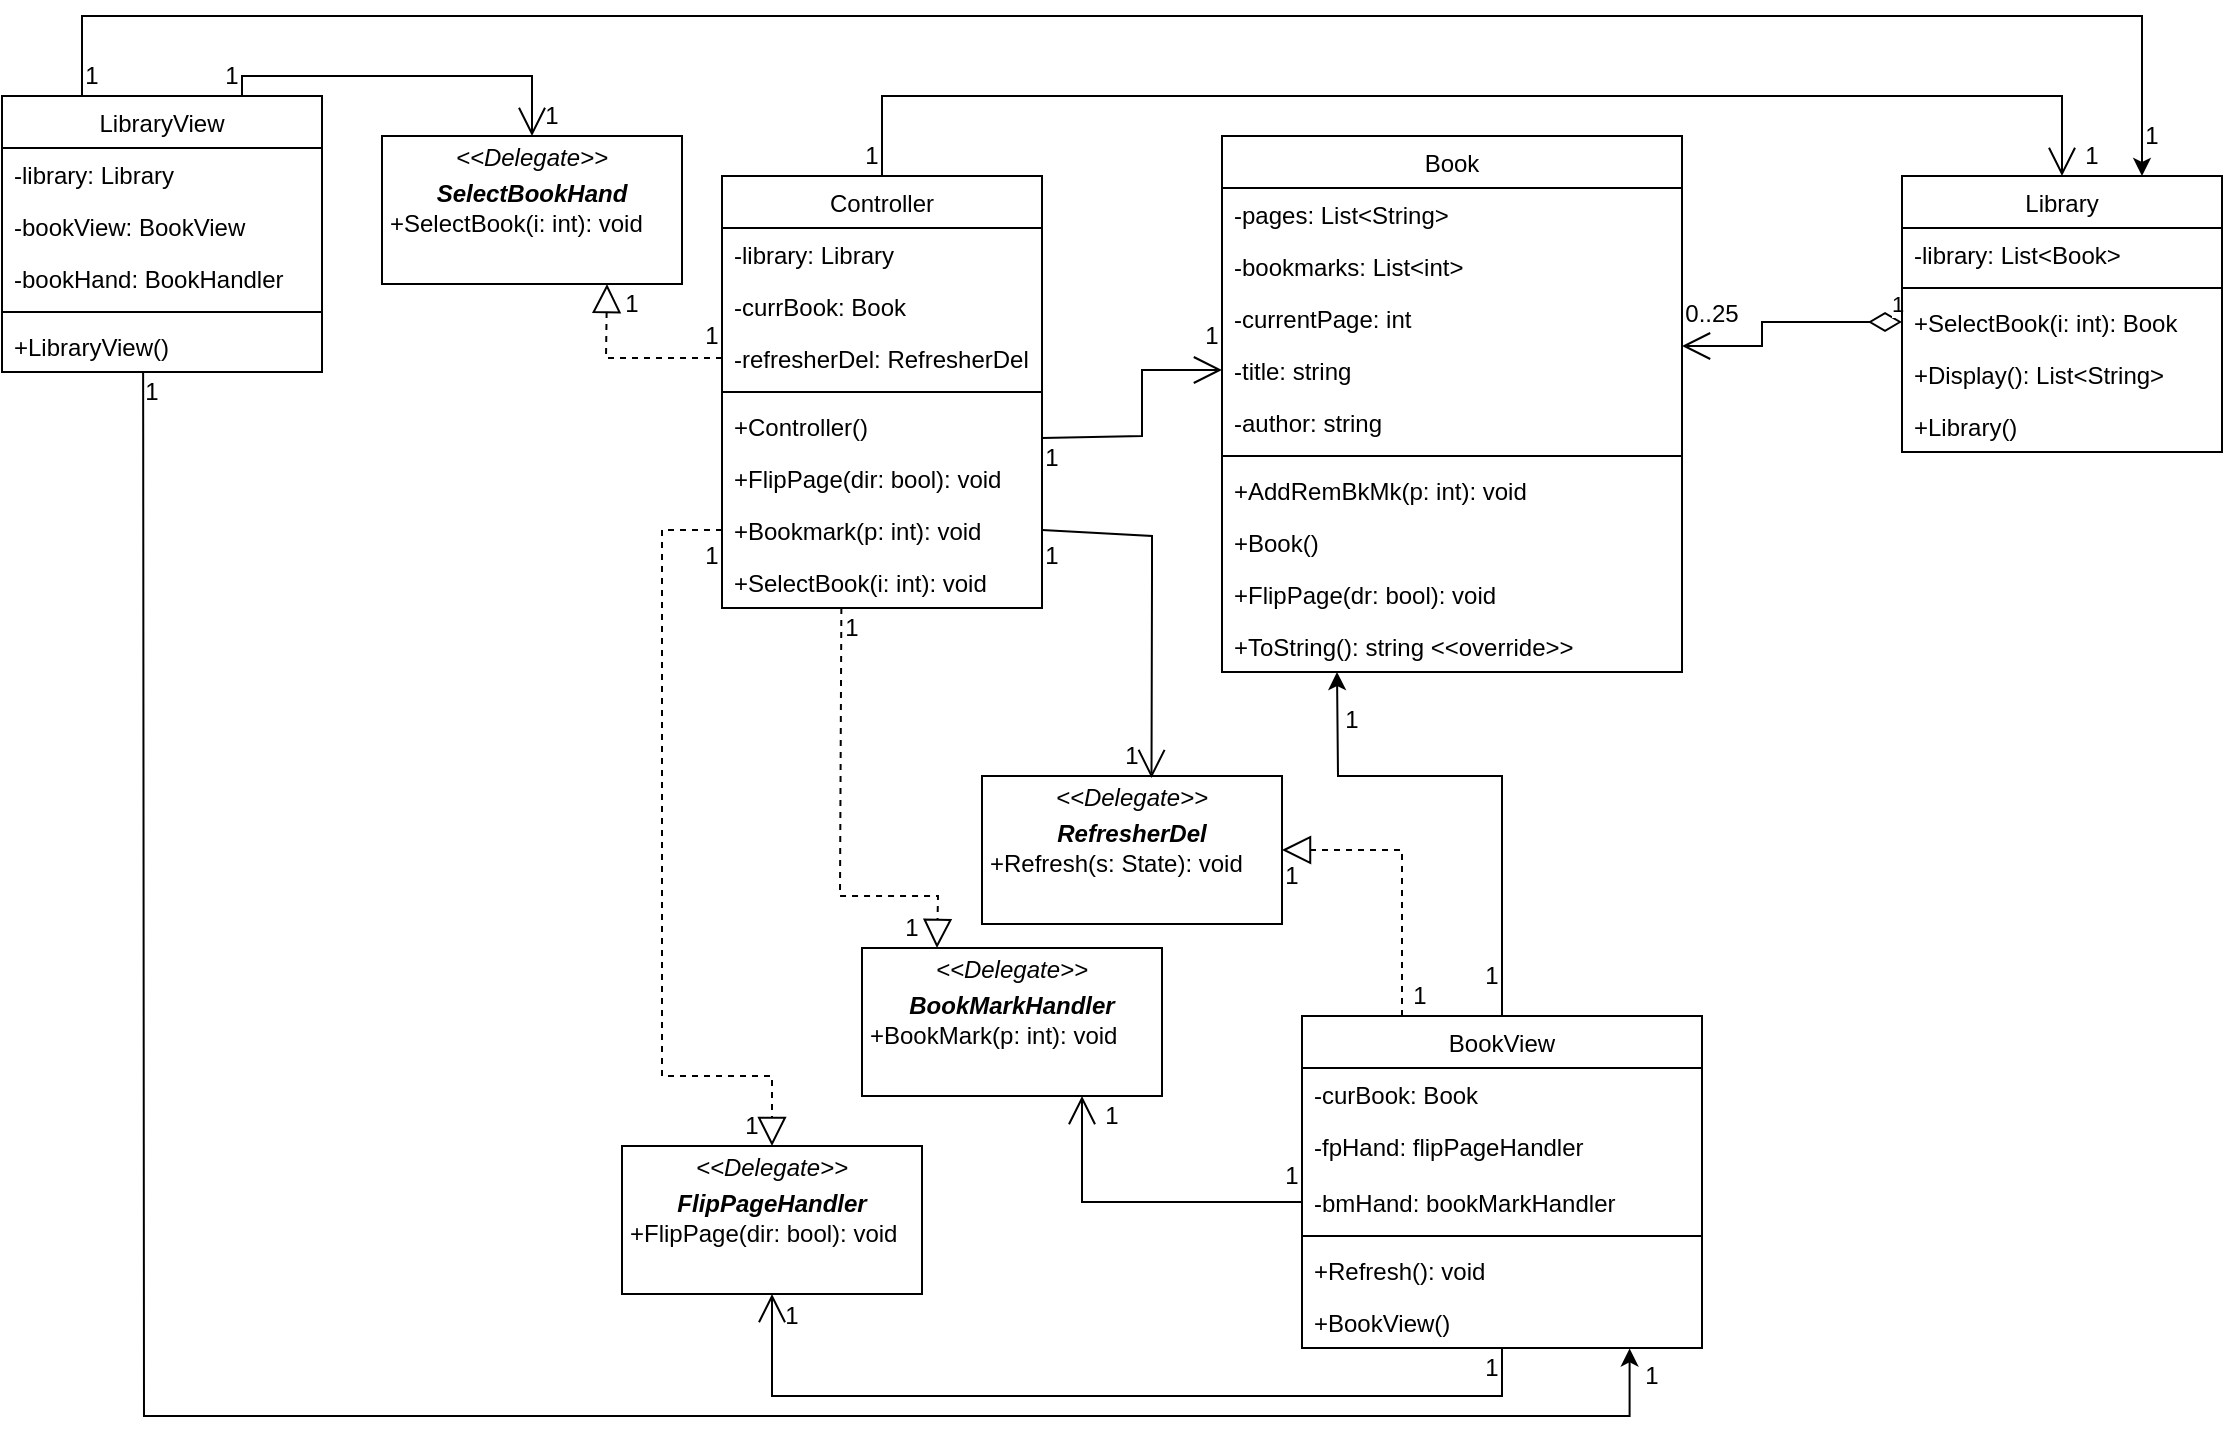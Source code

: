 <mxfile version="16.5.6" type="device"><diagram id="C5RBs43oDa-KdzZeNtuy" name="Page-1"><mxGraphModel dx="2424" dy="1998" grid="1" gridSize="10" guides="1" tooltips="1" connect="1" arrows="1" fold="1" page="1" pageScale="1" pageWidth="827" pageHeight="1169" math="0" shadow="0"><root><mxCell id="WIyWlLk6GJQsqaUBKTNV-0"/><mxCell id="WIyWlLk6GJQsqaUBKTNV-1" parent="WIyWlLk6GJQsqaUBKTNV-0"/><mxCell id="zkfFHV4jXpPFQw0GAbJ--6" value="BookView" style="swimlane;fontStyle=0;align=center;verticalAlign=top;childLayout=stackLayout;horizontal=1;startSize=26;horizontalStack=0;resizeParent=1;resizeLast=0;collapsible=1;marginBottom=0;rounded=0;shadow=0;strokeWidth=1;" parent="WIyWlLk6GJQsqaUBKTNV-1" vertex="1"><mxGeometry x="350" y="480" width="200" height="166" as="geometry"><mxRectangle x="130" y="380" width="160" height="26" as="alternateBounds"/></mxGeometry></mxCell><mxCell id="zkfFHV4jXpPFQw0GAbJ--8" value="-curBook: Book" style="text;align=left;verticalAlign=top;spacingLeft=4;spacingRight=4;overflow=hidden;rotatable=0;points=[[0,0.5],[1,0.5]];portConstraint=eastwest;rounded=0;shadow=0;html=0;" parent="zkfFHV4jXpPFQw0GAbJ--6" vertex="1"><mxGeometry y="26" width="200" height="26" as="geometry"/></mxCell><mxCell id="kKATzDtQ06_MXmmMMDZ5-18" value="-fpHand: flipPageHandler" style="text;strokeColor=none;fillColor=none;align=left;verticalAlign=top;spacingLeft=4;spacingRight=4;overflow=hidden;rotatable=0;points=[[0,0.5],[1,0.5]];portConstraint=eastwest;" parent="zkfFHV4jXpPFQw0GAbJ--6" vertex="1"><mxGeometry y="52" width="200" height="28" as="geometry"/></mxCell><mxCell id="kKATzDtQ06_MXmmMMDZ5-19" value="-bmHand: bookMarkHandler" style="text;strokeColor=none;fillColor=none;align=left;verticalAlign=top;spacingLeft=4;spacingRight=4;overflow=hidden;rotatable=0;points=[[0,0.5],[1,0.5]];portConstraint=eastwest;" parent="zkfFHV4jXpPFQw0GAbJ--6" vertex="1"><mxGeometry y="80" width="200" height="26" as="geometry"/></mxCell><mxCell id="ePOJfyZOBA0AEGsblm17-55" value="" style="line;strokeWidth=1;fillColor=none;align=left;verticalAlign=middle;spacingTop=-1;spacingLeft=3;spacingRight=3;rotatable=0;labelPosition=right;points=[];portConstraint=eastwest;" vertex="1" parent="zkfFHV4jXpPFQw0GAbJ--6"><mxGeometry y="106" width="200" height="8" as="geometry"/></mxCell><mxCell id="ePOJfyZOBA0AEGsblm17-0" value="+Refresh(): void" style="text;strokeColor=none;fillColor=none;align=left;verticalAlign=top;spacingLeft=4;spacingRight=4;overflow=hidden;rotatable=0;points=[[0,0.5],[1,0.5]];portConstraint=eastwest;" vertex="1" parent="zkfFHV4jXpPFQw0GAbJ--6"><mxGeometry y="114" width="200" height="26" as="geometry"/></mxCell><mxCell id="ePOJfyZOBA0AEGsblm17-74" value="+BookView()" style="text;strokeColor=none;fillColor=none;align=left;verticalAlign=top;spacingLeft=4;spacingRight=4;overflow=hidden;rotatable=0;points=[[0,0.5],[1,0.5]];portConstraint=eastwest;" vertex="1" parent="zkfFHV4jXpPFQw0GAbJ--6"><mxGeometry y="140" width="200" height="26" as="geometry"/></mxCell><mxCell id="zkfFHV4jXpPFQw0GAbJ--17" value="Book" style="swimlane;fontStyle=0;align=center;verticalAlign=top;childLayout=stackLayout;horizontal=1;startSize=26;horizontalStack=0;resizeParent=1;resizeLast=0;collapsible=1;marginBottom=0;rounded=0;shadow=0;strokeWidth=1;" parent="WIyWlLk6GJQsqaUBKTNV-1" vertex="1"><mxGeometry x="310" y="40" width="230" height="268" as="geometry"><mxRectangle x="550" y="140" width="160" height="26" as="alternateBounds"/></mxGeometry></mxCell><mxCell id="zkfFHV4jXpPFQw0GAbJ--18" value="-pages: List&lt;String&gt;" style="text;align=left;verticalAlign=top;spacingLeft=4;spacingRight=4;overflow=hidden;rotatable=0;points=[[0,0.5],[1,0.5]];portConstraint=eastwest;" parent="zkfFHV4jXpPFQw0GAbJ--17" vertex="1"><mxGeometry y="26" width="230" height="26" as="geometry"/></mxCell><mxCell id="kKATzDtQ06_MXmmMMDZ5-2" value="-bookmarks: List&lt;int&gt;" style="text;strokeColor=none;fillColor=none;align=left;verticalAlign=top;spacingLeft=4;spacingRight=4;overflow=hidden;rotatable=0;points=[[0,0.5],[1,0.5]];portConstraint=eastwest;" parent="zkfFHV4jXpPFQw0GAbJ--17" vertex="1"><mxGeometry y="52" width="230" height="26" as="geometry"/></mxCell><mxCell id="kKATzDtQ06_MXmmMMDZ5-8" value="-currentPage: int" style="text;strokeColor=none;fillColor=none;align=left;verticalAlign=top;spacingLeft=4;spacingRight=4;overflow=hidden;rotatable=0;points=[[0,0.5],[1,0.5]];portConstraint=eastwest;" parent="zkfFHV4jXpPFQw0GAbJ--17" vertex="1"><mxGeometry y="78" width="230" height="26" as="geometry"/></mxCell><mxCell id="ePOJfyZOBA0AEGsblm17-72" value="-title: string" style="text;strokeColor=none;fillColor=none;align=left;verticalAlign=top;spacingLeft=4;spacingRight=4;overflow=hidden;rotatable=0;points=[[0,0.5],[1,0.5]];portConstraint=eastwest;" vertex="1" parent="zkfFHV4jXpPFQw0GAbJ--17"><mxGeometry y="104" width="230" height="26" as="geometry"/></mxCell><mxCell id="kKATzDtQ06_MXmmMMDZ5-14" value="-author: string" style="text;strokeColor=none;fillColor=none;align=left;verticalAlign=top;spacingLeft=4;spacingRight=4;overflow=hidden;rotatable=0;points=[[0,0.5],[1,0.5]];portConstraint=eastwest;" parent="zkfFHV4jXpPFQw0GAbJ--17" vertex="1"><mxGeometry y="130" width="230" height="26" as="geometry"/></mxCell><mxCell id="zkfFHV4jXpPFQw0GAbJ--23" value="" style="line;html=1;strokeWidth=1;align=left;verticalAlign=middle;spacingTop=-1;spacingLeft=3;spacingRight=3;rotatable=0;labelPosition=right;points=[];portConstraint=eastwest;" parent="zkfFHV4jXpPFQw0GAbJ--17" vertex="1"><mxGeometry y="156" width="230" height="8" as="geometry"/></mxCell><mxCell id="kKATzDtQ06_MXmmMMDZ5-16" value="+AddRemBkMk(p: int): void" style="text;strokeColor=none;fillColor=none;align=left;verticalAlign=top;spacingLeft=4;spacingRight=4;overflow=hidden;rotatable=0;points=[[0,0.5],[1,0.5]];portConstraint=eastwest;" parent="zkfFHV4jXpPFQw0GAbJ--17" vertex="1"><mxGeometry y="164" width="230" height="26" as="geometry"/></mxCell><mxCell id="kKATzDtQ06_MXmmMMDZ5-15" value="+Book()" style="text;strokeColor=none;fillColor=none;align=left;verticalAlign=top;spacingLeft=4;spacingRight=4;overflow=hidden;rotatable=0;points=[[0,0.5],[1,0.5]];portConstraint=eastwest;" parent="zkfFHV4jXpPFQw0GAbJ--17" vertex="1"><mxGeometry y="190" width="230" height="26" as="geometry"/></mxCell><mxCell id="kKATzDtQ06_MXmmMMDZ5-17" value="+FlipPage(dr: bool): void" style="text;strokeColor=none;fillColor=none;align=left;verticalAlign=top;spacingLeft=4;spacingRight=4;overflow=hidden;rotatable=0;points=[[0,0.5],[1,0.5]];portConstraint=eastwest;" parent="zkfFHV4jXpPFQw0GAbJ--17" vertex="1"><mxGeometry y="216" width="230" height="26" as="geometry"/></mxCell><mxCell id="ePOJfyZOBA0AEGsblm17-44" value="+ToString(): string &lt;&lt;override&gt;&gt;" style="text;strokeColor=none;fillColor=none;align=left;verticalAlign=top;spacingLeft=4;spacingRight=4;overflow=hidden;rotatable=0;points=[[0,0.5],[1,0.5]];portConstraint=eastwest;" vertex="1" parent="zkfFHV4jXpPFQw0GAbJ--17"><mxGeometry y="242" width="230" height="26" as="geometry"/></mxCell><mxCell id="kKATzDtQ06_MXmmMMDZ5-21" value="" style="endArrow=classic;html=1;rounded=0;exitX=0.5;exitY=0;exitDx=0;exitDy=0;entryX=0.25;entryY=1;entryDx=0;entryDy=0;" parent="WIyWlLk6GJQsqaUBKTNV-1" source="zkfFHV4jXpPFQw0GAbJ--6" target="zkfFHV4jXpPFQw0GAbJ--17" edge="1"><mxGeometry width="50" height="50" relative="1" as="geometry"><mxPoint x="390" y="470" as="sourcePoint"/><mxPoint x="490" y="390" as="targetPoint"/><Array as="points"><mxPoint x="450" y="360"/><mxPoint x="368" y="360"/></Array></mxGeometry></mxCell><mxCell id="kKATzDtQ06_MXmmMMDZ5-22" value="Controller" style="swimlane;fontStyle=0;align=center;verticalAlign=top;childLayout=stackLayout;horizontal=1;startSize=26;horizontalStack=0;resizeParent=1;resizeParentMax=0;resizeLast=0;collapsible=1;marginBottom=0;" parent="WIyWlLk6GJQsqaUBKTNV-1" vertex="1"><mxGeometry x="60" y="60" width="160" height="216" as="geometry"/></mxCell><mxCell id="kKATzDtQ06_MXmmMMDZ5-23" value="-library: Library" style="text;strokeColor=none;fillColor=none;align=left;verticalAlign=top;spacingLeft=4;spacingRight=4;overflow=hidden;rotatable=0;points=[[0,0.5],[1,0.5]];portConstraint=eastwest;" parent="kKATzDtQ06_MXmmMMDZ5-22" vertex="1"><mxGeometry y="26" width="160" height="26" as="geometry"/></mxCell><mxCell id="kKATzDtQ06_MXmmMMDZ5-34" value="-currBook: Book" style="text;strokeColor=none;fillColor=none;align=left;verticalAlign=top;spacingLeft=4;spacingRight=4;overflow=hidden;rotatable=0;points=[[0,0.5],[1,0.5]];portConstraint=eastwest;" parent="kKATzDtQ06_MXmmMMDZ5-22" vertex="1"><mxGeometry y="52" width="160" height="26" as="geometry"/></mxCell><mxCell id="ePOJfyZOBA0AEGsblm17-54" value="-refresherDel: RefresherDel" style="text;strokeColor=none;fillColor=none;align=left;verticalAlign=top;spacingLeft=4;spacingRight=4;overflow=hidden;rotatable=0;points=[[0,0.5],[1,0.5]];portConstraint=eastwest;" vertex="1" parent="kKATzDtQ06_MXmmMMDZ5-22"><mxGeometry y="78" width="160" height="26" as="geometry"/></mxCell><mxCell id="kKATzDtQ06_MXmmMMDZ5-24" value="" style="line;strokeWidth=1;fillColor=none;align=left;verticalAlign=middle;spacingTop=-1;spacingLeft=3;spacingRight=3;rotatable=0;labelPosition=right;points=[];portConstraint=eastwest;" parent="kKATzDtQ06_MXmmMMDZ5-22" vertex="1"><mxGeometry y="104" width="160" height="8" as="geometry"/></mxCell><mxCell id="kKATzDtQ06_MXmmMMDZ5-25" value="+Controller()" style="text;strokeColor=none;fillColor=none;align=left;verticalAlign=top;spacingLeft=4;spacingRight=4;overflow=hidden;rotatable=0;points=[[0,0.5],[1,0.5]];portConstraint=eastwest;" parent="kKATzDtQ06_MXmmMMDZ5-22" vertex="1"><mxGeometry y="112" width="160" height="26" as="geometry"/></mxCell><mxCell id="ePOJfyZOBA0AEGsblm17-26" value="+FlipPage(dir: bool): void" style="text;strokeColor=none;fillColor=none;align=left;verticalAlign=top;spacingLeft=4;spacingRight=4;overflow=hidden;rotatable=0;points=[[0,0.5],[1,0.5]];portConstraint=eastwest;" vertex="1" parent="kKATzDtQ06_MXmmMMDZ5-22"><mxGeometry y="138" width="160" height="26" as="geometry"/></mxCell><mxCell id="ePOJfyZOBA0AEGsblm17-32" value="+Bookmark(p: int): void" style="text;strokeColor=none;fillColor=none;align=left;verticalAlign=top;spacingLeft=4;spacingRight=4;overflow=hidden;rotatable=0;points=[[0,0.5],[1,0.5]];portConstraint=eastwest;" vertex="1" parent="kKATzDtQ06_MXmmMMDZ5-22"><mxGeometry y="164" width="160" height="26" as="geometry"/></mxCell><mxCell id="ePOJfyZOBA0AEGsblm17-43" value="+SelectBook(i: int): void" style="text;strokeColor=none;fillColor=none;align=left;verticalAlign=top;spacingLeft=4;spacingRight=4;overflow=hidden;rotatable=0;points=[[0,0.5],[1,0.5]];portConstraint=eastwest;" vertex="1" parent="kKATzDtQ06_MXmmMMDZ5-22"><mxGeometry y="190" width="160" height="26" as="geometry"/></mxCell><mxCell id="kKATzDtQ06_MXmmMMDZ5-26" value="1" style="endArrow=open;html=1;endSize=12;startArrow=diamondThin;startSize=14;startFill=0;edgeStyle=orthogonalEdgeStyle;align=left;verticalAlign=bottom;rounded=0;exitX=0;exitY=0.5;exitDx=0;exitDy=0;" parent="WIyWlLk6GJQsqaUBKTNV-1" source="zkfFHV4jXpPFQw0GAbJ--5" edge="1"><mxGeometry x="-0.877" relative="1" as="geometry"><mxPoint x="620" y="160" as="sourcePoint"/><mxPoint x="540" y="145" as="targetPoint"/><Array as="points"><mxPoint x="580" y="133"/><mxPoint x="580" y="145"/><mxPoint x="540" y="145"/></Array><mxPoint as="offset"/></mxGeometry></mxCell><mxCell id="kKATzDtQ06_MXmmMMDZ5-27" value="" style="endArrow=open;endFill=1;endSize=12;html=1;rounded=0;exitX=0.5;exitY=0;exitDx=0;exitDy=0;entryX=0.5;entryY=0;entryDx=0;entryDy=0;" parent="WIyWlLk6GJQsqaUBKTNV-1" source="kKATzDtQ06_MXmmMMDZ5-22" target="zkfFHV4jXpPFQw0GAbJ--0" edge="1"><mxGeometry width="160" relative="1" as="geometry"><mxPoint x="30" y="300" as="sourcePoint"/><mxPoint x="190" y="300" as="targetPoint"/><Array as="points"><mxPoint x="140" y="20"/><mxPoint x="170" y="20"/><mxPoint x="730" y="20"/></Array></mxGeometry></mxCell><mxCell id="kKATzDtQ06_MXmmMMDZ5-30" value="&lt;p style=&quot;margin: 0px ; margin-top: 4px ; text-align: center&quot;&gt;&lt;i&gt;&amp;lt;&amp;lt;Delegate&amp;gt;&amp;gt;&lt;/i&gt;&lt;br&gt;&lt;/p&gt;&lt;p style=&quot;margin: 0px ; margin-top: 4px ; text-align: center&quot;&gt;&lt;i&gt;&lt;b&gt;FlipPageHandler&lt;/b&gt;&lt;/i&gt;&lt;/p&gt;&lt;p style=&quot;margin: 0px ; margin-left: 4px&quot;&gt;&lt;span&gt;+FlipPage(dir: bool): void&lt;/span&gt;&lt;/p&gt;" style="verticalAlign=top;align=left;overflow=fill;fontSize=12;fontFamily=Helvetica;html=1;" parent="WIyWlLk6GJQsqaUBKTNV-1" vertex="1"><mxGeometry x="10" y="545" width="150" height="74" as="geometry"/></mxCell><mxCell id="kKATzDtQ06_MXmmMMDZ5-31" value="" style="endArrow=block;dashed=1;endFill=0;endSize=12;html=1;rounded=0;entryX=0.5;entryY=0;entryDx=0;entryDy=0;exitX=0;exitY=0.5;exitDx=0;exitDy=0;" parent="WIyWlLk6GJQsqaUBKTNV-1" source="ePOJfyZOBA0AEGsblm17-32" target="kKATzDtQ06_MXmmMMDZ5-30" edge="1"><mxGeometry width="160" relative="1" as="geometry"><mxPoint x="60" y="440" as="sourcePoint"/><mxPoint x="220" y="440" as="targetPoint"/><Array as="points"><mxPoint x="30" y="237"/><mxPoint x="30" y="510"/><mxPoint x="85" y="510"/></Array></mxGeometry></mxCell><mxCell id="kKATzDtQ06_MXmmMMDZ5-32" value="" style="endArrow=open;endFill=1;endSize=12;html=1;rounded=0;entryX=0.5;entryY=1;entryDx=0;entryDy=0;exitX=0.5;exitY=1;exitDx=0;exitDy=0;" parent="WIyWlLk6GJQsqaUBKTNV-1" source="zkfFHV4jXpPFQw0GAbJ--6" target="kKATzDtQ06_MXmmMMDZ5-30" edge="1"><mxGeometry width="160" relative="1" as="geometry"><mxPoint x="270" y="610" as="sourcePoint"/><mxPoint x="260" y="460" as="targetPoint"/><Array as="points"><mxPoint x="450" y="670"/><mxPoint x="85" y="670"/></Array></mxGeometry></mxCell><mxCell id="kKATzDtQ06_MXmmMMDZ5-33" value="&lt;p style=&quot;margin: 0px ; margin-top: 4px ; text-align: center&quot;&gt;&lt;i&gt;&amp;lt;&amp;lt;Delegate&amp;gt;&amp;gt;&lt;/i&gt;&lt;br&gt;&lt;/p&gt;&lt;p style=&quot;margin: 0px ; margin-top: 4px ; text-align: center&quot;&gt;&lt;i&gt;&lt;b&gt;RefresherDel&lt;/b&gt;&lt;/i&gt;&lt;/p&gt;&lt;p style=&quot;margin: 0px ; margin-left: 4px&quot;&gt;&lt;span&gt;+Refresh(s: State): void&lt;/span&gt;&lt;/p&gt;" style="verticalAlign=top;align=left;overflow=fill;fontSize=12;fontFamily=Helvetica;html=1;" parent="WIyWlLk6GJQsqaUBKTNV-1" vertex="1"><mxGeometry x="190" y="360" width="150" height="74" as="geometry"/></mxCell><mxCell id="kKATzDtQ06_MXmmMMDZ5-36" value="" style="endArrow=block;dashed=1;endFill=0;endSize=12;html=1;rounded=0;entryX=1;entryY=0.5;entryDx=0;entryDy=0;exitX=0.25;exitY=0;exitDx=0;exitDy=0;" parent="WIyWlLk6GJQsqaUBKTNV-1" source="zkfFHV4jXpPFQw0GAbJ--6" target="kKATzDtQ06_MXmmMMDZ5-33" edge="1"><mxGeometry width="160" relative="1" as="geometry"><mxPoint x="114.48" y="252.212" as="sourcePoint"/><mxPoint x="115" y="450" as="targetPoint"/><Array as="points"><mxPoint x="400" y="397"/></Array></mxGeometry></mxCell><mxCell id="kKATzDtQ06_MXmmMMDZ5-37" value="" style="endArrow=open;endFill=1;endSize=12;html=1;rounded=0;entryX=0.565;entryY=0.014;entryDx=0;entryDy=0;entryPerimeter=0;exitX=1;exitY=0.5;exitDx=0;exitDy=0;" parent="WIyWlLk6GJQsqaUBKTNV-1" source="ePOJfyZOBA0AEGsblm17-32" target="kKATzDtQ06_MXmmMMDZ5-33" edge="1"><mxGeometry width="160" relative="1" as="geometry"><mxPoint x="60" y="185" as="sourcePoint"/><mxPoint x="390" y="260" as="targetPoint"/><Array as="points"><mxPoint x="275" y="240"/><mxPoint x="275" y="260"/></Array></mxGeometry></mxCell><mxCell id="ePOJfyZOBA0AEGsblm17-3" value="0..25" style="text;html=1;strokeColor=none;fillColor=none;align=center;verticalAlign=middle;whiteSpace=wrap;rounded=0;" vertex="1" parent="WIyWlLk6GJQsqaUBKTNV-1"><mxGeometry x="550" y="119" width="10" height="20" as="geometry"/></mxCell><mxCell id="ePOJfyZOBA0AEGsblm17-4" value="1" style="text;html=1;strokeColor=none;fillColor=none;align=center;verticalAlign=middle;whiteSpace=wrap;rounded=0;" vertex="1" parent="WIyWlLk6GJQsqaUBKTNV-1"><mxGeometry x="520" y="650" width="10" height="20" as="geometry"/></mxCell><mxCell id="ePOJfyZOBA0AEGsblm17-5" value="1" style="text;html=1;strokeColor=none;fillColor=none;align=center;verticalAlign=middle;whiteSpace=wrap;rounded=0;" vertex="1" parent="WIyWlLk6GJQsqaUBKTNV-1"><mxGeometry x="370" y="322" width="10" height="20" as="geometry"/></mxCell><mxCell id="ePOJfyZOBA0AEGsblm17-7" value="1" style="text;html=1;strokeColor=none;fillColor=none;align=center;verticalAlign=middle;whiteSpace=wrap;rounded=0;" vertex="1" parent="WIyWlLk6GJQsqaUBKTNV-1"><mxGeometry x="440" y="450" width="10" height="20" as="geometry"/></mxCell><mxCell id="ePOJfyZOBA0AEGsblm17-11" value="1" style="text;html=1;strokeColor=none;fillColor=none;align=center;verticalAlign=middle;whiteSpace=wrap;rounded=0;" vertex="1" parent="WIyWlLk6GJQsqaUBKTNV-1"><mxGeometry x="130" y="40" width="10" height="20" as="geometry"/></mxCell><mxCell id="ePOJfyZOBA0AEGsblm17-15" value="LibraryView" style="swimlane;fontStyle=0;align=center;verticalAlign=top;childLayout=stackLayout;horizontal=1;startSize=26;horizontalStack=0;resizeParent=1;resizeParentMax=0;resizeLast=0;collapsible=1;marginBottom=0;" vertex="1" parent="WIyWlLk6GJQsqaUBKTNV-1"><mxGeometry x="-300" y="20" width="160" height="138" as="geometry"/></mxCell><mxCell id="ePOJfyZOBA0AEGsblm17-16" value="-library: Library" style="text;strokeColor=none;fillColor=none;align=left;verticalAlign=top;spacingLeft=4;spacingRight=4;overflow=hidden;rotatable=0;points=[[0,0.5],[1,0.5]];portConstraint=eastwest;" vertex="1" parent="ePOJfyZOBA0AEGsblm17-15"><mxGeometry y="26" width="160" height="26" as="geometry"/></mxCell><mxCell id="ePOJfyZOBA0AEGsblm17-51" value="-bookView: BookView" style="text;strokeColor=none;fillColor=none;align=left;verticalAlign=top;spacingLeft=4;spacingRight=4;overflow=hidden;rotatable=0;points=[[0,0.5],[1,0.5]];portConstraint=eastwest;" vertex="1" parent="ePOJfyZOBA0AEGsblm17-15"><mxGeometry y="52" width="160" height="26" as="geometry"/></mxCell><mxCell id="ePOJfyZOBA0AEGsblm17-18" value="-bookHand: BookHandler" style="text;strokeColor=none;fillColor=none;align=left;verticalAlign=top;spacingLeft=4;spacingRight=4;overflow=hidden;rotatable=0;points=[[0,0.5],[1,0.5]];portConstraint=eastwest;" vertex="1" parent="ePOJfyZOBA0AEGsblm17-15"><mxGeometry y="78" width="160" height="26" as="geometry"/></mxCell><mxCell id="ePOJfyZOBA0AEGsblm17-79" value="" style="line;strokeWidth=1;fillColor=none;align=left;verticalAlign=middle;spacingTop=-1;spacingLeft=3;spacingRight=3;rotatable=0;labelPosition=right;points=[];portConstraint=eastwest;" vertex="1" parent="ePOJfyZOBA0AEGsblm17-15"><mxGeometry y="104" width="160" height="8" as="geometry"/></mxCell><mxCell id="ePOJfyZOBA0AEGsblm17-78" value="+LibraryView()" style="text;strokeColor=none;fillColor=none;align=left;verticalAlign=top;spacingLeft=4;spacingRight=4;overflow=hidden;rotatable=0;points=[[0,0.5],[1,0.5]];portConstraint=eastwest;" vertex="1" parent="ePOJfyZOBA0AEGsblm17-15"><mxGeometry y="112" width="160" height="26" as="geometry"/></mxCell><mxCell id="zkfFHV4jXpPFQw0GAbJ--0" value="Library" style="swimlane;fontStyle=0;align=center;verticalAlign=top;childLayout=stackLayout;horizontal=1;startSize=26;horizontalStack=0;resizeParent=1;resizeLast=0;collapsible=1;marginBottom=0;rounded=0;shadow=0;strokeWidth=1;" parent="WIyWlLk6GJQsqaUBKTNV-1" vertex="1"><mxGeometry x="650" y="60" width="160" height="138" as="geometry"><mxRectangle x="230" y="140" width="160" height="26" as="alternateBounds"/></mxGeometry></mxCell><mxCell id="zkfFHV4jXpPFQw0GAbJ--1" value="-library: List&lt;Book&gt;" style="text;align=left;verticalAlign=top;spacingLeft=4;spacingRight=4;overflow=hidden;rotatable=0;points=[[0,0.5],[1,0.5]];portConstraint=eastwest;" parent="zkfFHV4jXpPFQw0GAbJ--0" vertex="1"><mxGeometry y="26" width="160" height="26" as="geometry"/></mxCell><mxCell id="zkfFHV4jXpPFQw0GAbJ--4" value="" style="line;html=1;strokeWidth=1;align=left;verticalAlign=middle;spacingTop=-1;spacingLeft=3;spacingRight=3;rotatable=0;labelPosition=right;points=[];portConstraint=eastwest;" parent="zkfFHV4jXpPFQw0GAbJ--0" vertex="1"><mxGeometry y="52" width="160" height="8" as="geometry"/></mxCell><mxCell id="zkfFHV4jXpPFQw0GAbJ--5" value="+SelectBook(i: int): Book" style="text;align=left;verticalAlign=top;spacingLeft=4;spacingRight=4;overflow=hidden;rotatable=0;points=[[0,0.5],[1,0.5]];portConstraint=eastwest;" parent="zkfFHV4jXpPFQw0GAbJ--0" vertex="1"><mxGeometry y="60" width="160" height="26" as="geometry"/></mxCell><mxCell id="ePOJfyZOBA0AEGsblm17-37" value="+Display(): List&lt;String&gt;" style="text;strokeColor=none;fillColor=none;align=left;verticalAlign=top;spacingLeft=4;spacingRight=4;overflow=hidden;rotatable=0;points=[[0,0.5],[1,0.5]];portConstraint=eastwest;" vertex="1" parent="zkfFHV4jXpPFQw0GAbJ--0"><mxGeometry y="86" width="160" height="26" as="geometry"/></mxCell><mxCell id="ePOJfyZOBA0AEGsblm17-73" value="+Library()" style="text;strokeColor=none;fillColor=none;align=left;verticalAlign=top;spacingLeft=4;spacingRight=4;overflow=hidden;rotatable=0;points=[[0,0.5],[1,0.5]];portConstraint=eastwest;" vertex="1" parent="zkfFHV4jXpPFQw0GAbJ--0"><mxGeometry y="112" width="160" height="26" as="geometry"/></mxCell><mxCell id="ePOJfyZOBA0AEGsblm17-22" value="1" style="text;html=1;strokeColor=none;fillColor=none;align=center;verticalAlign=middle;whiteSpace=wrap;rounded=0;" vertex="1" parent="WIyWlLk6GJQsqaUBKTNV-1"><mxGeometry x="740" y="40" width="10" height="20" as="geometry"/></mxCell><mxCell id="ePOJfyZOBA0AEGsblm17-24" value="1" style="text;html=1;strokeColor=none;fillColor=none;align=center;verticalAlign=middle;whiteSpace=wrap;rounded=0;" vertex="1" parent="WIyWlLk6GJQsqaUBKTNV-1"><mxGeometry x="770" y="30" width="10" height="20" as="geometry"/></mxCell><mxCell id="ePOJfyZOBA0AEGsblm17-28" value="&lt;p style=&quot;margin: 0px ; margin-top: 4px ; text-align: center&quot;&gt;&lt;i&gt;&amp;lt;&amp;lt;Delegate&amp;gt;&amp;gt;&lt;/i&gt;&lt;br&gt;&lt;/p&gt;&lt;p style=&quot;margin: 0px ; margin-top: 4px ; text-align: center&quot;&gt;&lt;i&gt;&lt;b&gt;BookMarkHandler&lt;/b&gt;&lt;/i&gt;&lt;/p&gt;&lt;p style=&quot;margin: 0px ; margin-left: 4px&quot;&gt;&lt;span&gt;+BookMark(p: int): void&lt;/span&gt;&lt;/p&gt;" style="verticalAlign=top;align=left;overflow=fill;fontSize=12;fontFamily=Helvetica;html=1;" vertex="1" parent="WIyWlLk6GJQsqaUBKTNV-1"><mxGeometry x="130" y="446" width="150" height="74" as="geometry"/></mxCell><mxCell id="ePOJfyZOBA0AEGsblm17-30" value="" style="endArrow=open;endFill=1;endSize=12;html=1;rounded=0;exitX=0;exitY=0.5;exitDx=0;exitDy=0;" edge="1" parent="WIyWlLk6GJQsqaUBKTNV-1" source="kKATzDtQ06_MXmmMMDZ5-19"><mxGeometry width="160" relative="1" as="geometry"><mxPoint x="460" y="640" as="sourcePoint"/><mxPoint x="240" y="520" as="targetPoint"/><Array as="points"><mxPoint x="240" y="573"/></Array></mxGeometry></mxCell><mxCell id="ePOJfyZOBA0AEGsblm17-31" value="" style="endArrow=block;dashed=1;endFill=0;endSize=12;html=1;rounded=0;entryX=0.25;entryY=0;entryDx=0;entryDy=0;exitX=0.373;exitY=1.001;exitDx=0;exitDy=0;exitPerimeter=0;" edge="1" parent="WIyWlLk6GJQsqaUBKTNV-1" source="ePOJfyZOBA0AEGsblm17-43" target="ePOJfyZOBA0AEGsblm17-28"><mxGeometry width="160" relative="1" as="geometry"><mxPoint x="119" y="280" as="sourcePoint"/><mxPoint x="95.0" y="555" as="targetPoint"/><Array as="points"><mxPoint x="119" y="420"/><mxPoint x="168" y="420"/></Array></mxGeometry></mxCell><mxCell id="ePOJfyZOBA0AEGsblm17-33" value="1" style="text;html=1;strokeColor=none;fillColor=none;align=center;verticalAlign=middle;whiteSpace=wrap;rounded=0;" vertex="1" parent="WIyWlLk6GJQsqaUBKTNV-1"><mxGeometry x="-230" y="158" width="10" height="20" as="geometry"/></mxCell><mxCell id="ePOJfyZOBA0AEGsblm17-34" value="&lt;p style=&quot;margin: 0px ; margin-top: 4px ; text-align: center&quot;&gt;&lt;i&gt;&amp;lt;&amp;lt;Delegate&amp;gt;&amp;gt;&lt;/i&gt;&lt;br&gt;&lt;/p&gt;&lt;p style=&quot;margin: 0px ; margin-top: 4px ; text-align: center&quot;&gt;&lt;b&gt;&lt;i&gt;SelectBookHand&lt;/i&gt;&lt;/b&gt;&lt;/p&gt;&lt;p style=&quot;margin: 0px ; margin-left: 4px&quot;&gt;&lt;span&gt;+SelectBook(i: int): void&lt;/span&gt;&lt;/p&gt;" style="verticalAlign=top;align=left;overflow=fill;fontSize=12;fontFamily=Helvetica;html=1;" vertex="1" parent="WIyWlLk6GJQsqaUBKTNV-1"><mxGeometry x="-110" y="40" width="150" height="74" as="geometry"/></mxCell><mxCell id="ePOJfyZOBA0AEGsblm17-35" value="" style="endArrow=block;dashed=1;endFill=0;endSize=12;html=1;rounded=0;entryX=0.75;entryY=1;entryDx=0;entryDy=0;exitX=0;exitY=0.5;exitDx=0;exitDy=0;" edge="1" parent="WIyWlLk6GJQsqaUBKTNV-1" source="ePOJfyZOBA0AEGsblm17-54" target="ePOJfyZOBA0AEGsblm17-34"><mxGeometry width="160" relative="1" as="geometry"><mxPoint x="70" y="221" as="sourcePoint"/><mxPoint x="95" y="555" as="targetPoint"/><Array as="points"><mxPoint x="2" y="151"/></Array></mxGeometry></mxCell><mxCell id="ePOJfyZOBA0AEGsblm17-36" value="" style="endArrow=open;endFill=1;endSize=12;html=1;rounded=0;entryX=0.5;entryY=0;entryDx=0;entryDy=0;exitX=0.75;exitY=0;exitDx=0;exitDy=0;" edge="1" parent="WIyWlLk6GJQsqaUBKTNV-1" source="ePOJfyZOBA0AEGsblm17-15" target="ePOJfyZOBA0AEGsblm17-34"><mxGeometry width="160" relative="1" as="geometry"><mxPoint x="-50" y="330" as="sourcePoint"/><mxPoint x="95" y="629" as="targetPoint"/><Array as="points"><mxPoint x="-180" y="10"/><mxPoint x="-70" y="10"/><mxPoint x="-35" y="10"/></Array></mxGeometry></mxCell><mxCell id="ePOJfyZOBA0AEGsblm17-39" value="" style="endArrow=classic;html=1;rounded=0;exitX=0.25;exitY=0;exitDx=0;exitDy=0;entryX=0.75;entryY=0;entryDx=0;entryDy=0;" edge="1" parent="WIyWlLk6GJQsqaUBKTNV-1" source="ePOJfyZOBA0AEGsblm17-15" target="zkfFHV4jXpPFQw0GAbJ--0"><mxGeometry width="50" height="50" relative="1" as="geometry"><mxPoint x="272.5" y="50" as="sourcePoint"/><mxPoint x="190" y="-108" as="targetPoint"/><Array as="points"><mxPoint x="-260" y="-20"/><mxPoint x="770" y="-20"/></Array></mxGeometry></mxCell><mxCell id="ePOJfyZOBA0AEGsblm17-40" value="" style="endArrow=open;endFill=1;endSize=12;html=1;rounded=0;entryX=0;entryY=0.5;entryDx=0;entryDy=0;exitX=0;exitY=0;exitDx=0;exitDy=0;" edge="1" parent="WIyWlLk6GJQsqaUBKTNV-1" source="ePOJfyZOBA0AEGsblm17-41" target="ePOJfyZOBA0AEGsblm17-72"><mxGeometry width="160" relative="1" as="geometry"><mxPoint x="360" y="583" as="sourcePoint"/><mxPoint x="252.5" y="530" as="targetPoint"/><Array as="points"><mxPoint x="270" y="190"/><mxPoint x="270" y="157"/></Array></mxGeometry></mxCell><mxCell id="ePOJfyZOBA0AEGsblm17-41" value="1" style="text;html=1;strokeColor=none;fillColor=none;align=center;verticalAlign=middle;whiteSpace=wrap;rounded=0;" vertex="1" parent="WIyWlLk6GJQsqaUBKTNV-1"><mxGeometry x="220" y="191" width="10" height="20" as="geometry"/></mxCell><mxCell id="ePOJfyZOBA0AEGsblm17-42" value="1" style="text;html=1;strokeColor=none;fillColor=none;align=center;verticalAlign=middle;whiteSpace=wrap;rounded=0;" vertex="1" parent="WIyWlLk6GJQsqaUBKTNV-1"><mxGeometry x="300" y="130" width="10" height="20" as="geometry"/></mxCell><mxCell id="ePOJfyZOBA0AEGsblm17-50" style="edgeStyle=orthogonalEdgeStyle;rounded=0;orthogonalLoop=1;jettySize=auto;html=1;exitX=0.441;exitY=1.017;exitDx=0;exitDy=0;exitPerimeter=0;entryX=0.819;entryY=1.009;entryDx=0;entryDy=0;entryPerimeter=0;" edge="1" parent="WIyWlLk6GJQsqaUBKTNV-1" source="ePOJfyZOBA0AEGsblm17-78" target="ePOJfyZOBA0AEGsblm17-74"><mxGeometry relative="1" as="geometry"><mxPoint x="-460" y="446" as="sourcePoint"/><mxPoint x="514" y="650" as="targetPoint"/><Array as="points"><mxPoint x="-229" y="190"/><mxPoint x="-229" y="680"/><mxPoint x="514" y="680"/></Array></mxGeometry></mxCell><mxCell id="ePOJfyZOBA0AEGsblm17-52" value="1" style="text;html=1;strokeColor=none;fillColor=none;align=center;verticalAlign=middle;whiteSpace=wrap;rounded=0;" vertex="1" parent="WIyWlLk6GJQsqaUBKTNV-1"><mxGeometry x="-260" width="10" height="20" as="geometry"/></mxCell><mxCell id="ePOJfyZOBA0AEGsblm17-56" value="1" style="text;html=1;strokeColor=none;fillColor=none;align=center;verticalAlign=middle;whiteSpace=wrap;rounded=0;" vertex="1" parent="WIyWlLk6GJQsqaUBKTNV-1"><mxGeometry x="220" y="240" width="10" height="20" as="geometry"/></mxCell><mxCell id="ePOJfyZOBA0AEGsblm17-57" value="1" style="text;html=1;strokeColor=none;fillColor=none;align=center;verticalAlign=middle;whiteSpace=wrap;rounded=0;" vertex="1" parent="WIyWlLk6GJQsqaUBKTNV-1"><mxGeometry x="260" y="340" width="10" height="20" as="geometry"/></mxCell><mxCell id="ePOJfyZOBA0AEGsblm17-58" value="1" style="text;html=1;strokeColor=none;fillColor=none;align=center;verticalAlign=middle;whiteSpace=wrap;rounded=0;" vertex="1" parent="WIyWlLk6GJQsqaUBKTNV-1"><mxGeometry x="120" y="276" width="10" height="20" as="geometry"/></mxCell><mxCell id="ePOJfyZOBA0AEGsblm17-59" value="1" style="text;html=1;strokeColor=none;fillColor=none;align=center;verticalAlign=middle;whiteSpace=wrap;rounded=0;" vertex="1" parent="WIyWlLk6GJQsqaUBKTNV-1"><mxGeometry x="50" y="240" width="10" height="20" as="geometry"/></mxCell><mxCell id="ePOJfyZOBA0AEGsblm17-60" value="1" style="text;html=1;strokeColor=none;fillColor=none;align=center;verticalAlign=middle;whiteSpace=wrap;rounded=0;" vertex="1" parent="WIyWlLk6GJQsqaUBKTNV-1"><mxGeometry x="150" y="426" width="10" height="20" as="geometry"/></mxCell><mxCell id="ePOJfyZOBA0AEGsblm17-61" value="1" style="text;html=1;strokeColor=none;fillColor=none;align=center;verticalAlign=middle;whiteSpace=wrap;rounded=0;" vertex="1" parent="WIyWlLk6GJQsqaUBKTNV-1"><mxGeometry x="250" y="520" width="10" height="20" as="geometry"/></mxCell><mxCell id="ePOJfyZOBA0AEGsblm17-62" value="1" style="text;html=1;strokeColor=none;fillColor=none;align=center;verticalAlign=middle;whiteSpace=wrap;rounded=0;" vertex="1" parent="WIyWlLk6GJQsqaUBKTNV-1"><mxGeometry x="340" y="550" width="10" height="20" as="geometry"/></mxCell><mxCell id="ePOJfyZOBA0AEGsblm17-63" value="1" style="text;html=1;strokeColor=none;fillColor=none;align=center;verticalAlign=middle;whiteSpace=wrap;rounded=0;" vertex="1" parent="WIyWlLk6GJQsqaUBKTNV-1"><mxGeometry x="70" y="525" width="10" height="20" as="geometry"/></mxCell><mxCell id="ePOJfyZOBA0AEGsblm17-64" value="1" style="text;html=1;strokeColor=none;fillColor=none;align=center;verticalAlign=middle;whiteSpace=wrap;rounded=0;" vertex="1" parent="WIyWlLk6GJQsqaUBKTNV-1"><mxGeometry x="50" y="130" width="10" height="20" as="geometry"/></mxCell><mxCell id="ePOJfyZOBA0AEGsblm17-65" value="1" style="text;html=1;strokeColor=none;fillColor=none;align=center;verticalAlign=middle;whiteSpace=wrap;rounded=0;" vertex="1" parent="WIyWlLk6GJQsqaUBKTNV-1"><mxGeometry x="10" y="114" width="10" height="20" as="geometry"/></mxCell><mxCell id="ePOJfyZOBA0AEGsblm17-66" value="1" style="text;html=1;strokeColor=none;fillColor=none;align=center;verticalAlign=middle;whiteSpace=wrap;rounded=0;" vertex="1" parent="WIyWlLk6GJQsqaUBKTNV-1"><mxGeometry x="-30" y="20" width="10" height="20" as="geometry"/></mxCell><mxCell id="ePOJfyZOBA0AEGsblm17-67" value="1" style="text;html=1;strokeColor=none;fillColor=none;align=center;verticalAlign=middle;whiteSpace=wrap;rounded=0;" vertex="1" parent="WIyWlLk6GJQsqaUBKTNV-1"><mxGeometry x="-190" width="10" height="20" as="geometry"/></mxCell><mxCell id="ePOJfyZOBA0AEGsblm17-68" value="1" style="text;html=1;strokeColor=none;fillColor=none;align=center;verticalAlign=middle;whiteSpace=wrap;rounded=0;" vertex="1" parent="WIyWlLk6GJQsqaUBKTNV-1"><mxGeometry x="404" y="460" width="10" height="20" as="geometry"/></mxCell><mxCell id="ePOJfyZOBA0AEGsblm17-69" value="1" style="text;html=1;strokeColor=none;fillColor=none;align=center;verticalAlign=middle;whiteSpace=wrap;rounded=0;" vertex="1" parent="WIyWlLk6GJQsqaUBKTNV-1"><mxGeometry x="340" y="400" width="10" height="20" as="geometry"/></mxCell><mxCell id="ePOJfyZOBA0AEGsblm17-70" value="1" style="text;html=1;strokeColor=none;fillColor=none;align=center;verticalAlign=middle;whiteSpace=wrap;rounded=0;" vertex="1" parent="WIyWlLk6GJQsqaUBKTNV-1"><mxGeometry x="440" y="646" width="10" height="20" as="geometry"/></mxCell><mxCell id="ePOJfyZOBA0AEGsblm17-71" value="1" style="text;html=1;strokeColor=none;fillColor=none;align=center;verticalAlign=middle;whiteSpace=wrap;rounded=0;" vertex="1" parent="WIyWlLk6GJQsqaUBKTNV-1"><mxGeometry x="90" y="620" width="10" height="20" as="geometry"/></mxCell></root></mxGraphModel></diagram></mxfile>